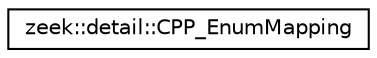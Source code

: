 digraph "Graphical Class Hierarchy"
{
 // LATEX_PDF_SIZE
  edge [fontname="Helvetica",fontsize="10",labelfontname="Helvetica",labelfontsize="10"];
  node [fontname="Helvetica",fontsize="10",shape=record];
  rankdir="LR";
  Node0 [label="zeek::detail::CPP_EnumMapping",height=0.2,width=0.4,color="black", fillcolor="white", style="filled",URL="$d5/dad/classzeek_1_1detail_1_1CPP__EnumMapping.html",tooltip=" "];
}
